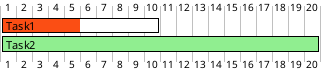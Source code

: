 {
  "sha1": "90pia5mrjopzjqxfs1lqax9e3hvtmen",
  "insertion": {
    "when": "2024-05-30T20:48:21.578Z",
    "url": "https://forum.plantuml.net/15013/gantt-chart-with-style-renders-with-wrong-colors",
    "user": "plantuml@gmail.com"
  }
}
@startgantt
<style>
ganttDiagram {
  task {
    BackGroundColor lightgreen
    LineColor black
    unstarted {
      BackGroundColor red
    }
  }
}
</style>

[Task1] lasts 10 days and is 50% complete
[Task2] lasts 20 days
@endgantt
